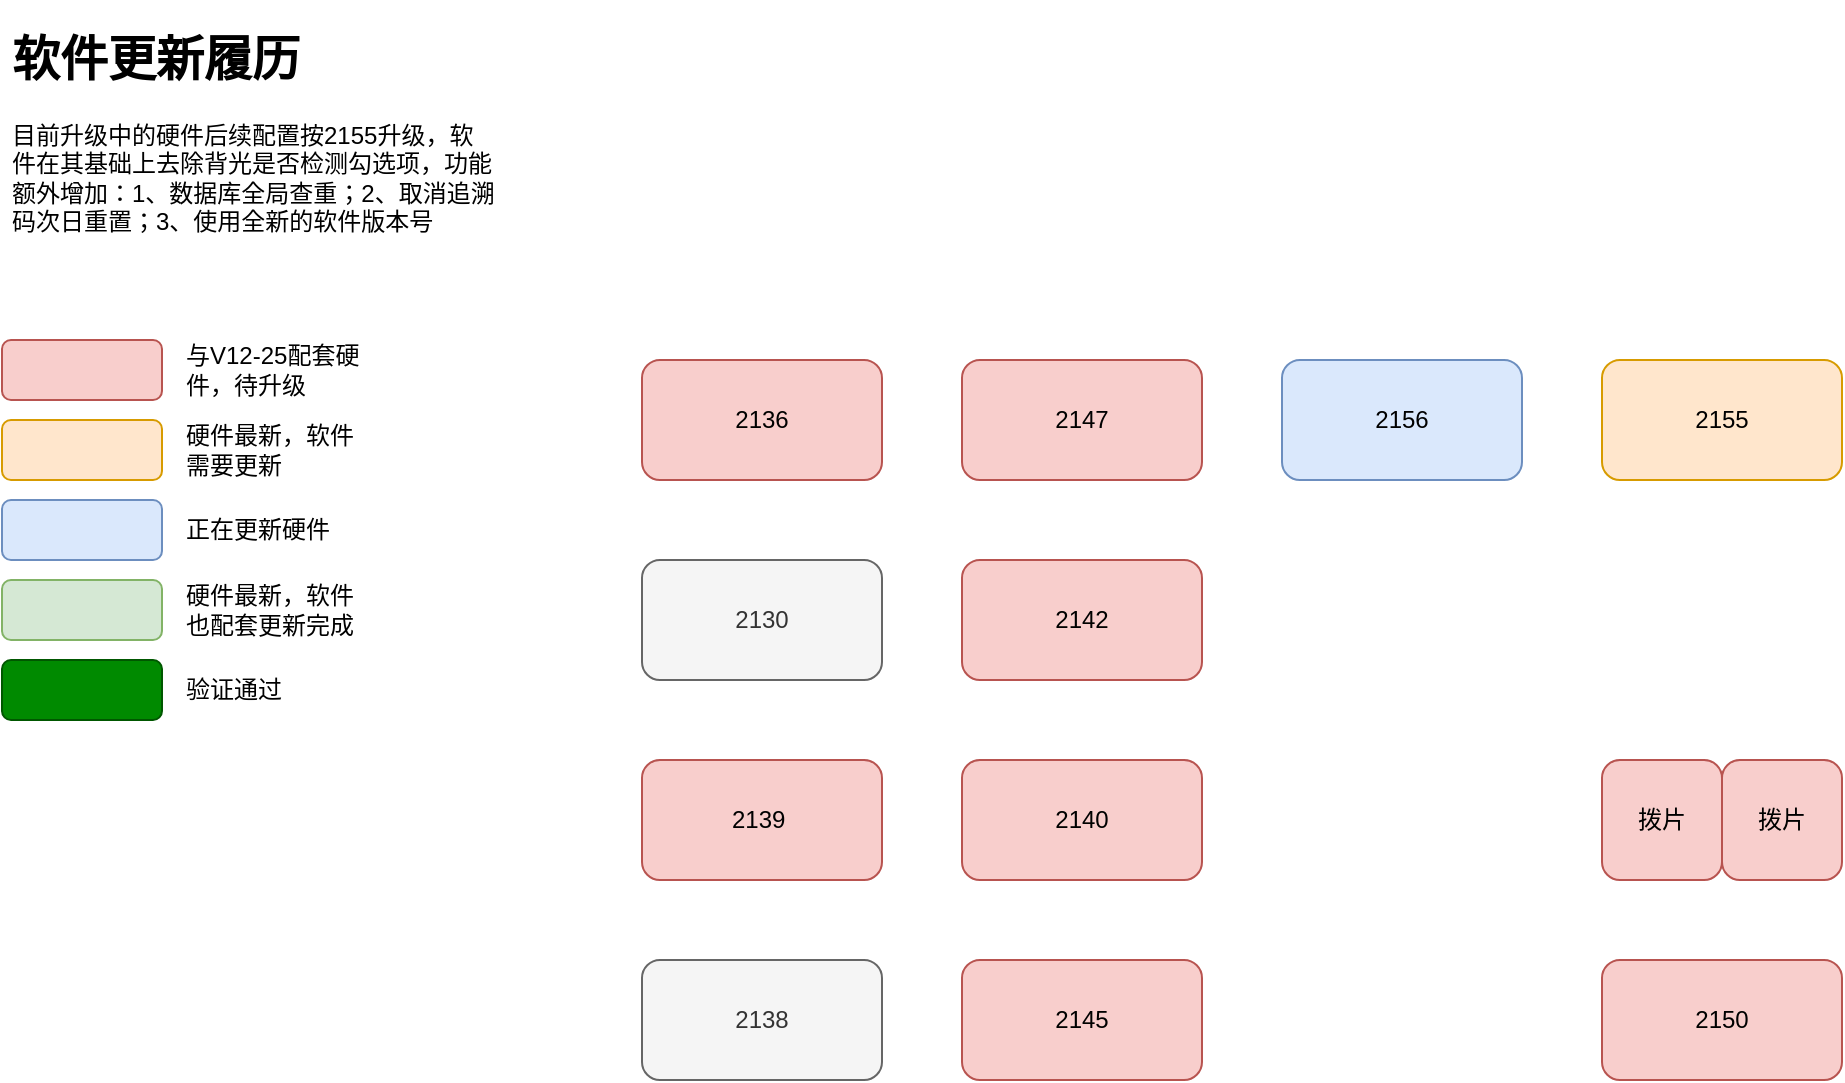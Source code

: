 <mxfile version="13.1.2" type="github">
  <diagram id="ibcvwCR_beu3g028gMTa" name="Page-1">
    <mxGraphModel dx="1634" dy="1685" grid="1" gridSize="10" guides="1" tooltips="1" connect="1" arrows="1" fold="1" page="1" pageScale="1" pageWidth="827" pageHeight="1169" math="0" shadow="0">
      <root>
        <mxCell id="0" />
        <mxCell id="1" parent="0" />
        <mxCell id="ZrDt7cYHEI8dTYNzsiaw-1" value="2136" style="rounded=1;whiteSpace=wrap;html=1;fillColor=#f8cecc;strokeColor=#b85450;" parent="1" vertex="1">
          <mxGeometry x="200" y="100" width="120" height="60" as="geometry" />
        </mxCell>
        <mxCell id="ZrDt7cYHEI8dTYNzsiaw-2" value="2147" style="rounded=1;whiteSpace=wrap;html=1;fillColor=#f8cecc;strokeColor=#b85450;" parent="1" vertex="1">
          <mxGeometry x="360" y="100" width="120" height="60" as="geometry" />
        </mxCell>
        <mxCell id="ZrDt7cYHEI8dTYNzsiaw-3" value="2156" style="rounded=1;whiteSpace=wrap;html=1;fillColor=#dae8fc;strokeColor=#6c8ebf;fixDash=0;autosize=0;treeFolding=0;noLabel=0;portConstraintRotation=0;absoluteArcSize=0;" parent="1" vertex="1">
          <mxGeometry x="520" y="100" width="120" height="60" as="geometry" />
        </mxCell>
        <mxCell id="ZrDt7cYHEI8dTYNzsiaw-4" value="2155" style="rounded=1;whiteSpace=wrap;html=1;fillColor=#ffe6cc;strokeColor=#d79b00;" parent="1" vertex="1">
          <mxGeometry x="680" y="100" width="120" height="60" as="geometry" />
        </mxCell>
        <mxCell id="ZrDt7cYHEI8dTYNzsiaw-5" value="2130" style="rounded=1;whiteSpace=wrap;html=1;fillColor=#f5f5f5;strokeColor=#666666;fontColor=#333333;" parent="1" vertex="1">
          <mxGeometry x="200" y="200" width="120" height="60" as="geometry" />
        </mxCell>
        <mxCell id="ZrDt7cYHEI8dTYNzsiaw-6" value="" style="rounded=1;whiteSpace=wrap;html=1;fillColor=#f8cecc;strokeColor=#b85450;" parent="1" vertex="1">
          <mxGeometry x="-120" y="90" width="80" height="30" as="geometry" />
        </mxCell>
        <mxCell id="ZrDt7cYHEI8dTYNzsiaw-7" value="" style="rounded=1;whiteSpace=wrap;html=1;fillColor=#ffe6cc;strokeColor=#d79b00;" parent="1" vertex="1">
          <mxGeometry x="-120" y="130" width="80" height="30" as="geometry" />
        </mxCell>
        <mxCell id="ZrDt7cYHEI8dTYNzsiaw-8" value="" style="rounded=1;whiteSpace=wrap;html=1;fillColor=#d5e8d4;strokeColor=#82b366;" parent="1" vertex="1">
          <mxGeometry x="-120" y="210" width="80" height="30" as="geometry" />
        </mxCell>
        <mxCell id="ZrDt7cYHEI8dTYNzsiaw-9" value="与V12-25配套硬件，待升级" style="text;html=1;strokeColor=none;fillColor=none;align=left;verticalAlign=middle;whiteSpace=wrap;rounded=0;" parent="1" vertex="1">
          <mxGeometry x="-30" y="95" width="110" height="20" as="geometry" />
        </mxCell>
        <mxCell id="ZrDt7cYHEI8dTYNzsiaw-10" value="硬件最新，软件需要更新" style="text;html=1;strokeColor=none;fillColor=none;align=left;verticalAlign=middle;whiteSpace=wrap;rounded=0;" parent="1" vertex="1">
          <mxGeometry x="-30" y="135" width="90" height="20" as="geometry" />
        </mxCell>
        <mxCell id="ZrDt7cYHEI8dTYNzsiaw-11" value="硬件最新，软件也配套更新完成" style="text;html=1;strokeColor=none;fillColor=none;align=left;verticalAlign=middle;whiteSpace=wrap;rounded=0;" parent="1" vertex="1">
          <mxGeometry x="-30" y="215" width="90" height="20" as="geometry" />
        </mxCell>
        <mxCell id="ZrDt7cYHEI8dTYNzsiaw-12" value="2142" style="rounded=1;whiteSpace=wrap;html=1;fillColor=#f8cecc;strokeColor=#b85450;" parent="1" vertex="1">
          <mxGeometry x="360" y="200" width="120" height="60" as="geometry" />
        </mxCell>
        <mxCell id="ZrDt7cYHEI8dTYNzsiaw-13" value="" style="rounded=1;whiteSpace=wrap;html=1;fillColor=#dae8fc;strokeColor=#6c8ebf;" parent="1" vertex="1">
          <mxGeometry x="-120" y="170" width="80" height="30" as="geometry" />
        </mxCell>
        <mxCell id="ZrDt7cYHEI8dTYNzsiaw-14" value="正在更新硬件" style="text;html=1;strokeColor=none;fillColor=none;align=left;verticalAlign=middle;whiteSpace=wrap;rounded=0;" parent="1" vertex="1">
          <mxGeometry x="-30" y="175" width="90" height="20" as="geometry" />
        </mxCell>
        <mxCell id="ZrDt7cYHEI8dTYNzsiaw-15" value="" style="rounded=1;whiteSpace=wrap;html=1;fillColor=#008a00;strokeColor=#005700;fontColor=#ffffff;" parent="1" vertex="1">
          <mxGeometry x="-120" y="250" width="80" height="30" as="geometry" />
        </mxCell>
        <mxCell id="ZrDt7cYHEI8dTYNzsiaw-16" value="验证通过" style="text;html=1;strokeColor=none;fillColor=none;align=left;verticalAlign=middle;whiteSpace=wrap;rounded=0;" parent="1" vertex="1">
          <mxGeometry x="-30" y="255" width="70" height="20" as="geometry" />
        </mxCell>
        <mxCell id="ZrDt7cYHEI8dTYNzsiaw-17" value="&lt;h1&gt;软件更新履历&lt;/h1&gt;&lt;p&gt;目前升级中的硬件后续配置按2155升级，软件在其基础上去除背光是否检测勾选项，功能额外增加：1、数据库全局查重；2、取消追溯码次日重置；3、使用全新的软件版本号&lt;/p&gt;" style="text;html=1;strokeColor=none;fillColor=none;spacing=5;spacingTop=-20;whiteSpace=wrap;overflow=hidden;rounded=0;align=left;" parent="1" vertex="1">
          <mxGeometry x="-120" y="-70" width="250" height="120" as="geometry" />
        </mxCell>
        <mxCell id="SK1YB61u3QPGb9Co1Ih0-1" value="2140" style="rounded=1;whiteSpace=wrap;html=1;fillColor=#f8cecc;strokeColor=#b85450;" vertex="1" parent="1">
          <mxGeometry x="360" y="300" width="120" height="60" as="geometry" />
        </mxCell>
        <mxCell id="SK1YB61u3QPGb9Co1Ih0-2" value="2139&amp;nbsp;" style="rounded=1;whiteSpace=wrap;html=1;fillColor=#f8cecc;strokeColor=#b85450;" vertex="1" parent="1">
          <mxGeometry x="200" y="300" width="120" height="60" as="geometry" />
        </mxCell>
        <mxCell id="SK1YB61u3QPGb9Co1Ih0-3" value="2138" style="rounded=1;whiteSpace=wrap;html=1;fillColor=#f5f5f5;strokeColor=#666666;fontColor=#333333;" vertex="1" parent="1">
          <mxGeometry x="200" y="400" width="120" height="60" as="geometry" />
        </mxCell>
        <mxCell id="SK1YB61u3QPGb9Co1Ih0-4" value="2145" style="rounded=1;whiteSpace=wrap;html=1;fillColor=#f8cecc;strokeColor=#b85450;" vertex="1" parent="1">
          <mxGeometry x="360" y="400" width="120" height="60" as="geometry" />
        </mxCell>
        <mxCell id="SK1YB61u3QPGb9Co1Ih0-5" value="2150" style="rounded=1;whiteSpace=wrap;html=1;fillColor=#f8cecc;strokeColor=#b85450;" vertex="1" parent="1">
          <mxGeometry x="680" y="400" width="120" height="60" as="geometry" />
        </mxCell>
        <mxCell id="SK1YB61u3QPGb9Co1Ih0-6" value="拨片" style="rounded=1;whiteSpace=wrap;html=1;fillColor=#f8cecc;strokeColor=#b85450;" vertex="1" parent="1">
          <mxGeometry x="680" y="300" width="60" height="60" as="geometry" />
        </mxCell>
        <mxCell id="SK1YB61u3QPGb9Co1Ih0-7" value="拨片" style="rounded=1;whiteSpace=wrap;html=1;fillColor=#f8cecc;strokeColor=#b85450;" vertex="1" parent="1">
          <mxGeometry x="740" y="300" width="60" height="60" as="geometry" />
        </mxCell>
      </root>
    </mxGraphModel>
  </diagram>
</mxfile>
